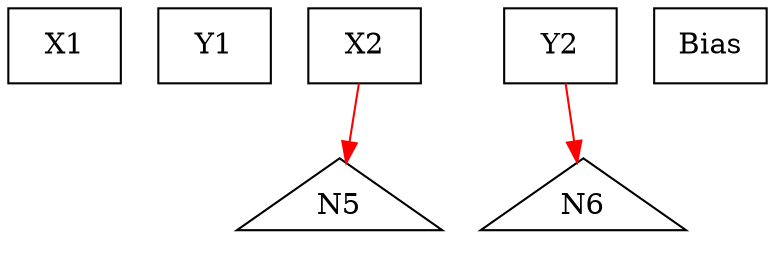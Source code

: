digraph g { 
N0 [shape=box, label=Bias]
N1[shape=box label=X1]
N2[shape=box label=Y1]
N3[shape=box label=X2]
N4[shape=box label=Y2]
N5[shape=triangle]
N6[shape=triangle]
N4 -> N6 [color=red] [arrowType=inv]
N3 -> N5 [color=red] [arrowType=inv]
 { rank=same; 
N5
N6
 } 
 { rank=same; 
N1 ->N2 ->N3 ->N4 ->N0 [style=invis]
 } 
}
